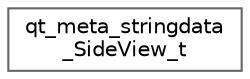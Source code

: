 digraph "Graphical Class Hierarchy"
{
 // LATEX_PDF_SIZE
  bgcolor="transparent";
  edge [fontname=Helvetica,fontsize=10,labelfontname=Helvetica,labelfontsize=10];
  node [fontname=Helvetica,fontsize=10,shape=box,height=0.2,width=0.4];
  rankdir="LR";
  Node0 [id="Node000000",label="qt_meta_stringdata\l_SideView_t",height=0.2,width=0.4,color="grey40", fillcolor="white", style="filled",URL="$structqt__meta__stringdata__SideView__t.html",tooltip=" "];
}
